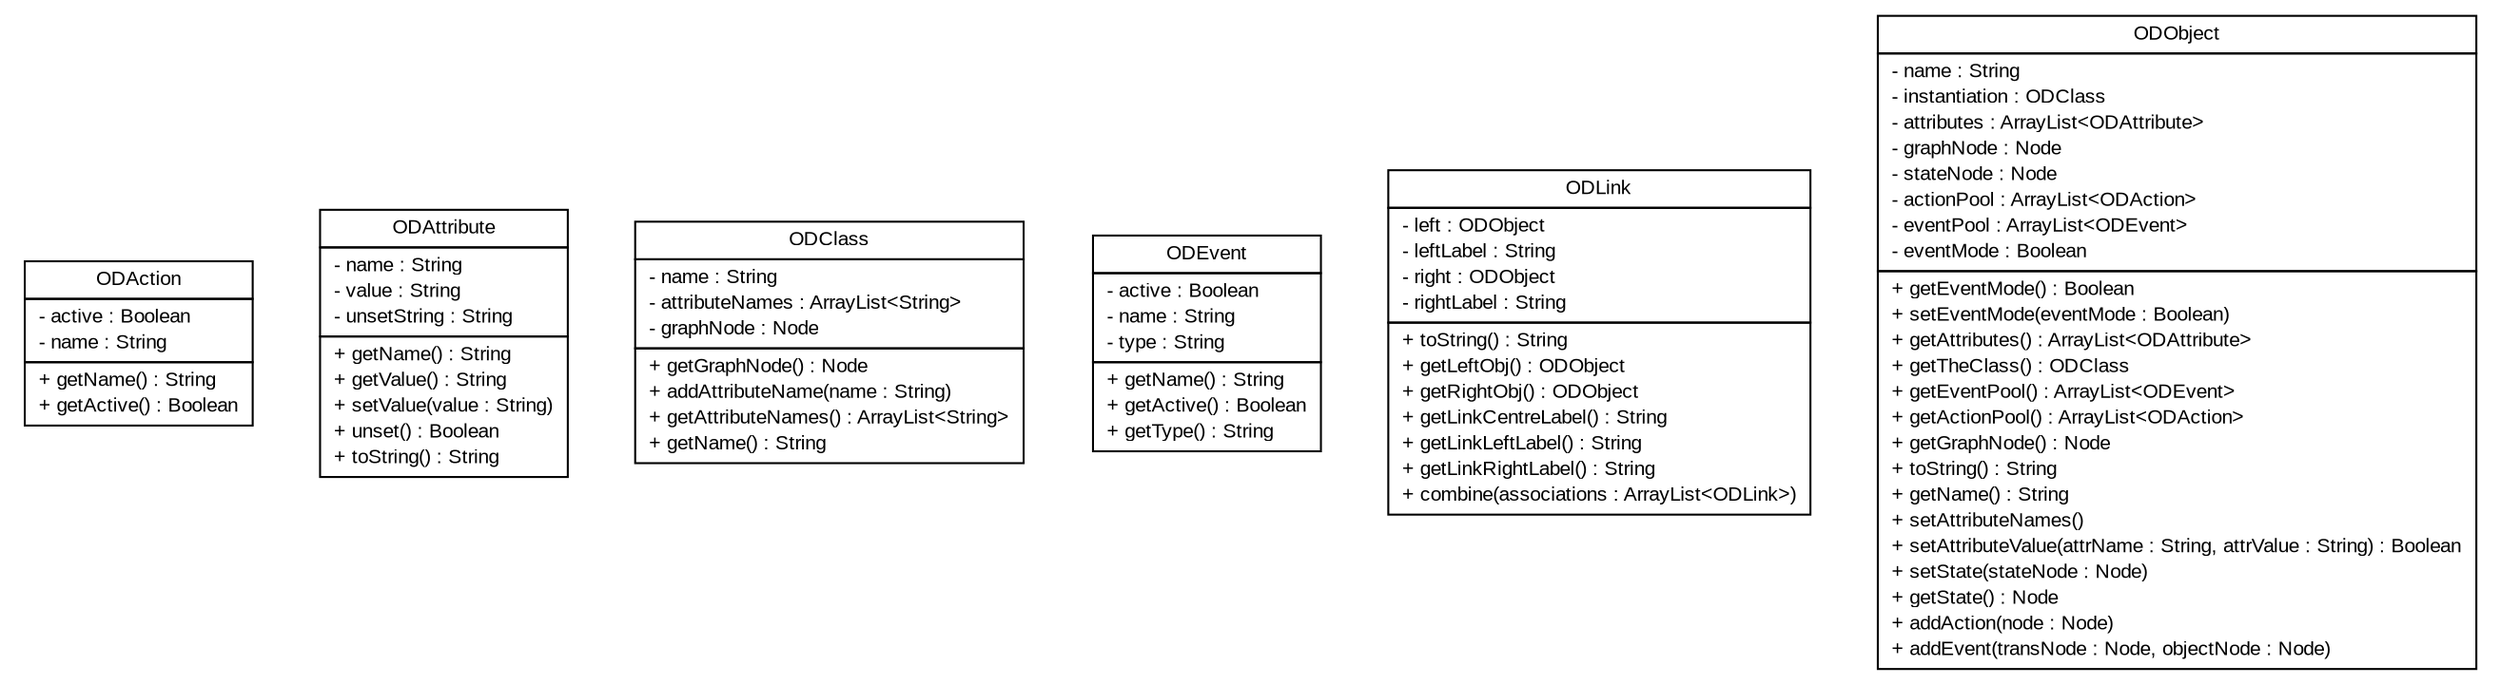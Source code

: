 #!/usr/local/bin/dot
#
# Class diagram 
# Generated by UMLGraph version 5.2 (http://www.umlgraph.org/)
#

digraph G {
	edge [fontname="arial",fontsize=10,labelfontname="arial",labelfontsize=10];
	node [fontname="arial",fontsize=10,shape=plaintext];
	nodesep=0.25;
	ranksep=0.5;
	// model.objectDiagram.ODAction
	c103 [label=<<table title="model.objectDiagram.ODAction" border="0" cellborder="1" cellspacing="0" cellpadding="2" port="p" href="./ODAction.html">
		<tr><td><table border="0" cellspacing="0" cellpadding="1">
<tr><td align="center" balign="center"> ODAction </td></tr>
		</table></td></tr>
		<tr><td><table border="0" cellspacing="0" cellpadding="1">
<tr><td align="left" balign="left"> - active : Boolean </td></tr>
<tr><td align="left" balign="left"> - name : String </td></tr>
		</table></td></tr>
		<tr><td><table border="0" cellspacing="0" cellpadding="1">
<tr><td align="left" balign="left"> + getName() : String </td></tr>
<tr><td align="left" balign="left"> + getActive() : Boolean </td></tr>
		</table></td></tr>
		</table>>, fontname="arial", fontcolor="black", fontsize=10.0];
	// model.objectDiagram.ODAttribute
	c104 [label=<<table title="model.objectDiagram.ODAttribute" border="0" cellborder="1" cellspacing="0" cellpadding="2" port="p" href="./ODAttribute.html">
		<tr><td><table border="0" cellspacing="0" cellpadding="1">
<tr><td align="center" balign="center"> ODAttribute </td></tr>
		</table></td></tr>
		<tr><td><table border="0" cellspacing="0" cellpadding="1">
<tr><td align="left" balign="left"> - name : String </td></tr>
<tr><td align="left" balign="left"> - value : String </td></tr>
<tr><td align="left" balign="left"> - unsetString : String </td></tr>
		</table></td></tr>
		<tr><td><table border="0" cellspacing="0" cellpadding="1">
<tr><td align="left" balign="left"> + getName() : String </td></tr>
<tr><td align="left" balign="left"> + getValue() : String </td></tr>
<tr><td align="left" balign="left"> + setValue(value : String) </td></tr>
<tr><td align="left" balign="left"> + unset() : Boolean </td></tr>
<tr><td align="left" balign="left"> + toString() : String </td></tr>
		</table></td></tr>
		</table>>, fontname="arial", fontcolor="black", fontsize=10.0];
	// model.objectDiagram.ODClass
	c105 [label=<<table title="model.objectDiagram.ODClass" border="0" cellborder="1" cellspacing="0" cellpadding="2" port="p" href="./ODClass.html">
		<tr><td><table border="0" cellspacing="0" cellpadding="1">
<tr><td align="center" balign="center"> ODClass </td></tr>
		</table></td></tr>
		<tr><td><table border="0" cellspacing="0" cellpadding="1">
<tr><td align="left" balign="left"> - name : String </td></tr>
<tr><td align="left" balign="left"> - attributeNames : ArrayList&lt;String&gt; </td></tr>
<tr><td align="left" balign="left"> - graphNode : Node </td></tr>
		</table></td></tr>
		<tr><td><table border="0" cellspacing="0" cellpadding="1">
<tr><td align="left" balign="left"> + getGraphNode() : Node </td></tr>
<tr><td align="left" balign="left"> + addAttributeName(name : String) </td></tr>
<tr><td align="left" balign="left"> + getAttributeNames() : ArrayList&lt;String&gt; </td></tr>
<tr><td align="left" balign="left"> + getName() : String </td></tr>
		</table></td></tr>
		</table>>, fontname="arial", fontcolor="black", fontsize=10.0];
	// model.objectDiagram.ODEvent
	c106 [label=<<table title="model.objectDiagram.ODEvent" border="0" cellborder="1" cellspacing="0" cellpadding="2" port="p" href="./ODEvent.html">
		<tr><td><table border="0" cellspacing="0" cellpadding="1">
<tr><td align="center" balign="center"> ODEvent </td></tr>
		</table></td></tr>
		<tr><td><table border="0" cellspacing="0" cellpadding="1">
<tr><td align="left" balign="left"> - active : Boolean </td></tr>
<tr><td align="left" balign="left"> - name : String </td></tr>
<tr><td align="left" balign="left"> - type : String </td></tr>
		</table></td></tr>
		<tr><td><table border="0" cellspacing="0" cellpadding="1">
<tr><td align="left" balign="left"> + getName() : String </td></tr>
<tr><td align="left" balign="left"> + getActive() : Boolean </td></tr>
<tr><td align="left" balign="left"> + getType() : String </td></tr>
		</table></td></tr>
		</table>>, fontname="arial", fontcolor="black", fontsize=10.0];
	// model.objectDiagram.ODLink
	c107 [label=<<table title="model.objectDiagram.ODLink" border="0" cellborder="1" cellspacing="0" cellpadding="2" port="p" href="./ODLink.html">
		<tr><td><table border="0" cellspacing="0" cellpadding="1">
<tr><td align="center" balign="center"> ODLink </td></tr>
		</table></td></tr>
		<tr><td><table border="0" cellspacing="0" cellpadding="1">
<tr><td align="left" balign="left"> - left : ODObject </td></tr>
<tr><td align="left" balign="left"> - leftLabel : String </td></tr>
<tr><td align="left" balign="left"> - right : ODObject </td></tr>
<tr><td align="left" balign="left"> - rightLabel : String </td></tr>
		</table></td></tr>
		<tr><td><table border="0" cellspacing="0" cellpadding="1">
<tr><td align="left" balign="left"> + toString() : String </td></tr>
<tr><td align="left" balign="left"> + getLeftObj() : ODObject </td></tr>
<tr><td align="left" balign="left"> + getRightObj() : ODObject </td></tr>
<tr><td align="left" balign="left"> + getLinkCentreLabel() : String </td></tr>
<tr><td align="left" balign="left"> + getLinkLeftLabel() : String </td></tr>
<tr><td align="left" balign="left"> + getLinkRightLabel() : String </td></tr>
<tr><td align="left" balign="left"> + combine(associations : ArrayList&lt;ODLink&gt;) </td></tr>
		</table></td></tr>
		</table>>, fontname="arial", fontcolor="black", fontsize=10.0];
	// model.objectDiagram.ODObject
	c108 [label=<<table title="model.objectDiagram.ODObject" border="0" cellborder="1" cellspacing="0" cellpadding="2" port="p" href="./ODObject.html">
		<tr><td><table border="0" cellspacing="0" cellpadding="1">
<tr><td align="center" balign="center"> ODObject </td></tr>
		</table></td></tr>
		<tr><td><table border="0" cellspacing="0" cellpadding="1">
<tr><td align="left" balign="left"> - name : String </td></tr>
<tr><td align="left" balign="left"> - instantiation : ODClass </td></tr>
<tr><td align="left" balign="left"> - attributes : ArrayList&lt;ODAttribute&gt; </td></tr>
<tr><td align="left" balign="left"> - graphNode : Node </td></tr>
<tr><td align="left" balign="left"> - stateNode : Node </td></tr>
<tr><td align="left" balign="left"> - actionPool : ArrayList&lt;ODAction&gt; </td></tr>
<tr><td align="left" balign="left"> - eventPool : ArrayList&lt;ODEvent&gt; </td></tr>
<tr><td align="left" balign="left"> - eventMode : Boolean </td></tr>
		</table></td></tr>
		<tr><td><table border="0" cellspacing="0" cellpadding="1">
<tr><td align="left" balign="left"> + getEventMode() : Boolean </td></tr>
<tr><td align="left" balign="left"> + setEventMode(eventMode : Boolean) </td></tr>
<tr><td align="left" balign="left"> + getAttributes() : ArrayList&lt;ODAttribute&gt; </td></tr>
<tr><td align="left" balign="left"> + getTheClass() : ODClass </td></tr>
<tr><td align="left" balign="left"> + getEventPool() : ArrayList&lt;ODEvent&gt; </td></tr>
<tr><td align="left" balign="left"> + getActionPool() : ArrayList&lt;ODAction&gt; </td></tr>
<tr><td align="left" balign="left"> + getGraphNode() : Node </td></tr>
<tr><td align="left" balign="left"> + toString() : String </td></tr>
<tr><td align="left" balign="left"> + getName() : String </td></tr>
<tr><td align="left" balign="left"> + setAttributeNames() </td></tr>
<tr><td align="left" balign="left"> + setAttributeValue(attrName : String, attrValue : String) : Boolean </td></tr>
<tr><td align="left" balign="left"> + setState(stateNode : Node) </td></tr>
<tr><td align="left" balign="left"> + getState() : Node </td></tr>
<tr><td align="left" balign="left"> + addAction(node : Node) </td></tr>
<tr><td align="left" balign="left"> + addEvent(transNode : Node, objectNode : Node) </td></tr>
		</table></td></tr>
		</table>>, fontname="arial", fontcolor="black", fontsize=10.0];
}


